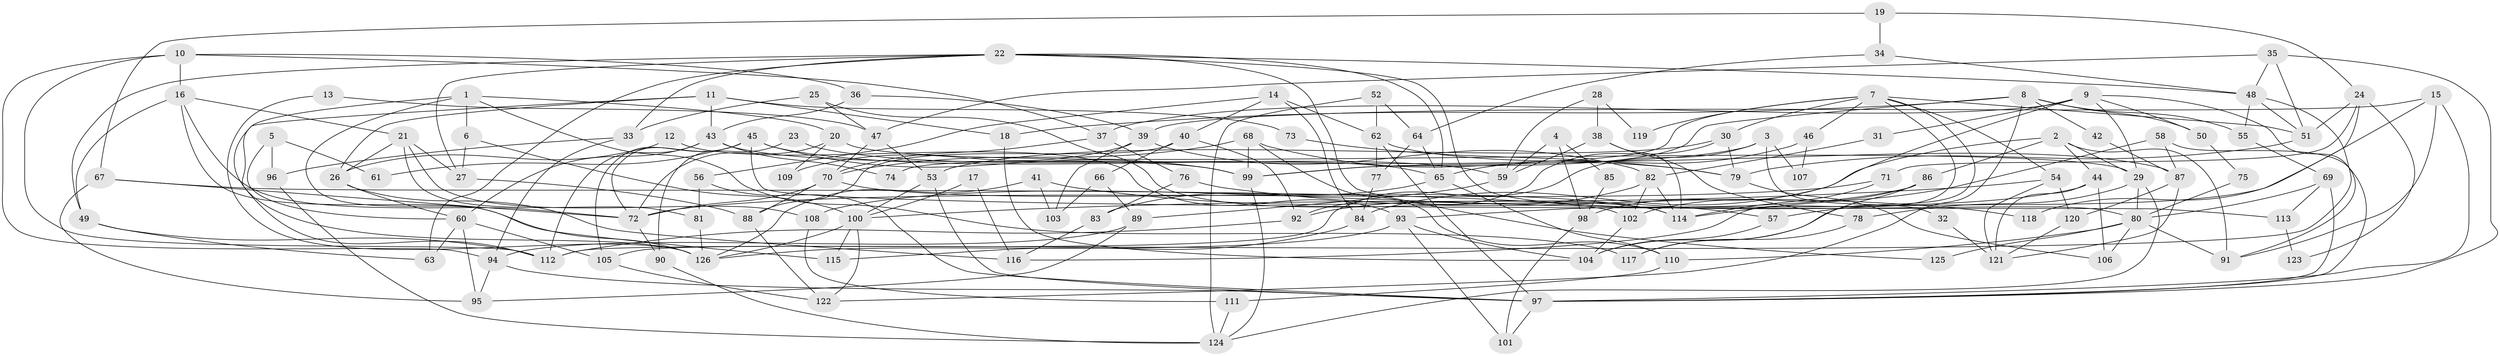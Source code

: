 // Generated by graph-tools (version 1.1) at 2025/11/02/27/25 16:11:17]
// undirected, 126 vertices, 252 edges
graph export_dot {
graph [start="1"]
  node [color=gray90,style=filled];
  1;
  2;
  3;
  4;
  5;
  6;
  7;
  8;
  9;
  10;
  11;
  12;
  13;
  14;
  15;
  16;
  17;
  18;
  19;
  20;
  21;
  22;
  23;
  24;
  25;
  26;
  27;
  28;
  29;
  30;
  31;
  32;
  33;
  34;
  35;
  36;
  37;
  38;
  39;
  40;
  41;
  42;
  43;
  44;
  45;
  46;
  47;
  48;
  49;
  50;
  51;
  52;
  53;
  54;
  55;
  56;
  57;
  58;
  59;
  60;
  61;
  62;
  63;
  64;
  65;
  66;
  67;
  68;
  69;
  70;
  71;
  72;
  73;
  74;
  75;
  76;
  77;
  78;
  79;
  80;
  81;
  82;
  83;
  84;
  85;
  86;
  87;
  88;
  89;
  90;
  91;
  92;
  93;
  94;
  95;
  96;
  97;
  98;
  99;
  100;
  101;
  102;
  103;
  104;
  105;
  106;
  107;
  108;
  109;
  110;
  111;
  112;
  113;
  114;
  115;
  116;
  117;
  118;
  119;
  120;
  121;
  122;
  123;
  124;
  125;
  126;
  1 -- 112;
  1 -- 126;
  1 -- 6;
  1 -- 20;
  1 -- 117;
  2 -- 29;
  2 -- 44;
  2 -- 84;
  2 -- 86;
  2 -- 91;
  3 -- 99;
  3 -- 105;
  3 -- 32;
  3 -- 107;
  4 -- 59;
  4 -- 98;
  4 -- 85;
  5 -- 96;
  5 -- 60;
  5 -- 61;
  6 -- 27;
  6 -- 100;
  7 -- 51;
  7 -- 104;
  7 -- 30;
  7 -- 46;
  7 -- 54;
  7 -- 74;
  7 -- 116;
  7 -- 119;
  8 -- 122;
  8 -- 99;
  8 -- 18;
  8 -- 42;
  8 -- 50;
  8 -- 55;
  9 -- 29;
  9 -- 37;
  9 -- 31;
  9 -- 50;
  9 -- 91;
  9 -- 98;
  10 -- 36;
  10 -- 112;
  10 -- 16;
  10 -- 37;
  10 -- 94;
  11 -- 126;
  11 -- 18;
  11 -- 26;
  11 -- 43;
  11 -- 73;
  12 -- 26;
  12 -- 93;
  13 -- 126;
  13 -- 47;
  14 -- 40;
  14 -- 84;
  14 -- 56;
  14 -- 62;
  15 -- 97;
  15 -- 91;
  15 -- 39;
  15 -- 57;
  16 -- 72;
  16 -- 21;
  16 -- 49;
  16 -- 115;
  17 -- 100;
  17 -- 116;
  18 -- 104;
  19 -- 24;
  19 -- 67;
  19 -- 34;
  20 -- 29;
  20 -- 72;
  20 -- 109;
  21 -- 27;
  21 -- 26;
  21 -- 81;
  21 -- 108;
  22 -- 63;
  22 -- 49;
  22 -- 27;
  22 -- 33;
  22 -- 48;
  22 -- 65;
  22 -- 80;
  22 -- 125;
  23 -- 65;
  23 -- 90;
  24 -- 51;
  24 -- 71;
  24 -- 118;
  24 -- 123;
  25 -- 33;
  25 -- 47;
  25 -- 114;
  26 -- 60;
  26 -- 116;
  27 -- 88;
  28 -- 59;
  28 -- 38;
  28 -- 119;
  29 -- 80;
  29 -- 78;
  29 -- 124;
  30 -- 53;
  30 -- 79;
  30 -- 92;
  31 -- 82;
  32 -- 121;
  33 -- 94;
  33 -- 96;
  34 -- 48;
  34 -- 64;
  35 -- 97;
  35 -- 51;
  35 -- 47;
  35 -- 48;
  36 -- 43;
  36 -- 39;
  37 -- 70;
  37 -- 76;
  38 -- 59;
  38 -- 114;
  38 -- 78;
  39 -- 82;
  39 -- 103;
  39 -- 109;
  40 -- 92;
  40 -- 66;
  40 -- 88;
  41 -- 126;
  41 -- 57;
  41 -- 103;
  42 -- 87;
  43 -- 99;
  43 -- 60;
  43 -- 74;
  43 -- 112;
  44 -- 121;
  44 -- 106;
  44 -- 93;
  45 -- 99;
  45 -- 72;
  45 -- 59;
  45 -- 61;
  45 -- 105;
  45 -- 113;
  46 -- 65;
  46 -- 107;
  47 -- 70;
  47 -- 53;
  48 -- 51;
  48 -- 55;
  48 -- 112;
  49 -- 112;
  49 -- 63;
  50 -- 75;
  51 -- 79;
  52 -- 62;
  52 -- 64;
  52 -- 124;
  53 -- 97;
  53 -- 100;
  54 -- 100;
  54 -- 120;
  54 -- 121;
  55 -- 69;
  56 -- 97;
  56 -- 81;
  57 -- 104;
  58 -- 97;
  58 -- 87;
  58 -- 114;
  59 -- 89;
  60 -- 63;
  60 -- 95;
  60 -- 105;
  62 -- 77;
  62 -- 87;
  62 -- 97;
  64 -- 65;
  64 -- 77;
  65 -- 110;
  65 -- 83;
  66 -- 103;
  66 -- 89;
  67 -- 72;
  67 -- 95;
  67 -- 102;
  68 -- 70;
  68 -- 110;
  68 -- 79;
  68 -- 99;
  69 -- 80;
  69 -- 97;
  69 -- 113;
  70 -- 114;
  70 -- 88;
  70 -- 72;
  71 -- 114;
  71 -- 72;
  72 -- 90;
  73 -- 79;
  75 -- 80;
  76 -- 83;
  76 -- 118;
  77 -- 84;
  78 -- 117;
  79 -- 106;
  80 -- 91;
  80 -- 106;
  80 -- 110;
  80 -- 125;
  81 -- 126;
  82 -- 92;
  82 -- 114;
  82 -- 102;
  83 -- 116;
  84 -- 115;
  85 -- 98;
  86 -- 102;
  86 -- 108;
  86 -- 117;
  87 -- 121;
  87 -- 120;
  88 -- 122;
  89 -- 94;
  89 -- 95;
  90 -- 124;
  92 -- 112;
  93 -- 126;
  93 -- 101;
  93 -- 104;
  94 -- 97;
  94 -- 95;
  96 -- 124;
  97 -- 101;
  98 -- 101;
  99 -- 124;
  100 -- 115;
  100 -- 122;
  100 -- 126;
  102 -- 104;
  105 -- 122;
  108 -- 111;
  110 -- 111;
  111 -- 124;
  113 -- 123;
  120 -- 121;
}
